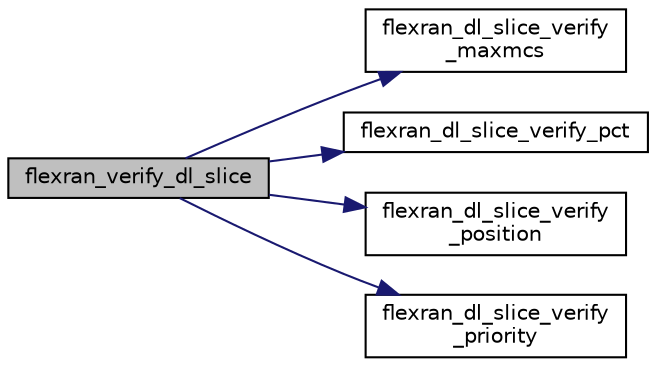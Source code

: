 digraph "flexran_verify_dl_slice"
{
 // LATEX_PDF_SIZE
  edge [fontname="Helvetica",fontsize="10",labelfontname="Helvetica",labelfontsize="10"];
  node [fontname="Helvetica",fontsize="10",shape=record];
  rankdir="LR";
  Node1 [label="flexran_verify_dl_slice",height=0.2,width=0.4,color="black", fillcolor="grey75", style="filled", fontcolor="black",tooltip=" "];
  Node1 -> Node2 [color="midnightblue",fontsize="10",style="solid",fontname="Helvetica"];
  Node2 [label="flexran_dl_slice_verify\l_maxmcs",height=0.2,width=0.4,color="black", fillcolor="white", style="filled",URL="$flexran__agent__mac__slice__verification_8c.html#a7fa8aefe2386f7fdebc3fac3e3ad6c8b",tooltip=" "];
  Node1 -> Node3 [color="midnightblue",fontsize="10",style="solid",fontname="Helvetica"];
  Node3 [label="flexran_dl_slice_verify_pct",height=0.2,width=0.4,color="black", fillcolor="white", style="filled",URL="$flexran__agent__mac__slice__verification_8c.html#a5133b55d2dd1733f9d769c1fcea91a0d",tooltip=" "];
  Node1 -> Node4 [color="midnightblue",fontsize="10",style="solid",fontname="Helvetica"];
  Node4 [label="flexran_dl_slice_verify\l_position",height=0.2,width=0.4,color="black", fillcolor="white", style="filled",URL="$flexran__agent__mac__slice__verification_8c.html#a7d3829ea5d370845513e9048dd3a90f1",tooltip=" "];
  Node1 -> Node5 [color="midnightblue",fontsize="10",style="solid",fontname="Helvetica"];
  Node5 [label="flexran_dl_slice_verify\l_priority",height=0.2,width=0.4,color="black", fillcolor="white", style="filled",URL="$flexran__agent__mac__slice__verification_8c.html#a2628be7d580f8e1bff4b4ffb00db590a",tooltip=" "];
}
